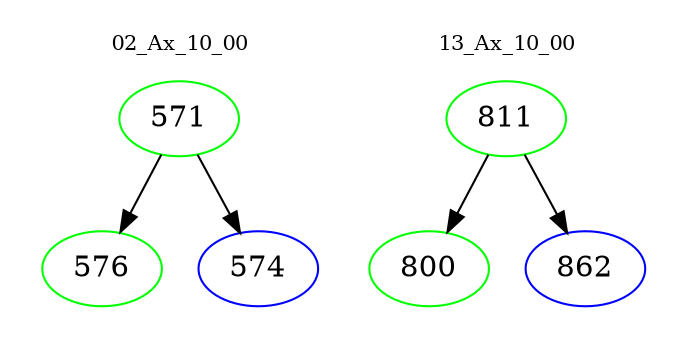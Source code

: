 digraph{
subgraph cluster_0 {
color = white
label = "02_Ax_10_00";
fontsize=10;
T0_571 [label="571", color="green"]
T0_571 -> T0_576 [color="black"]
T0_576 [label="576", color="green"]
T0_571 -> T0_574 [color="black"]
T0_574 [label="574", color="blue"]
}
subgraph cluster_1 {
color = white
label = "13_Ax_10_00";
fontsize=10;
T1_811 [label="811", color="green"]
T1_811 -> T1_800 [color="black"]
T1_800 [label="800", color="green"]
T1_811 -> T1_862 [color="black"]
T1_862 [label="862", color="blue"]
}
}
